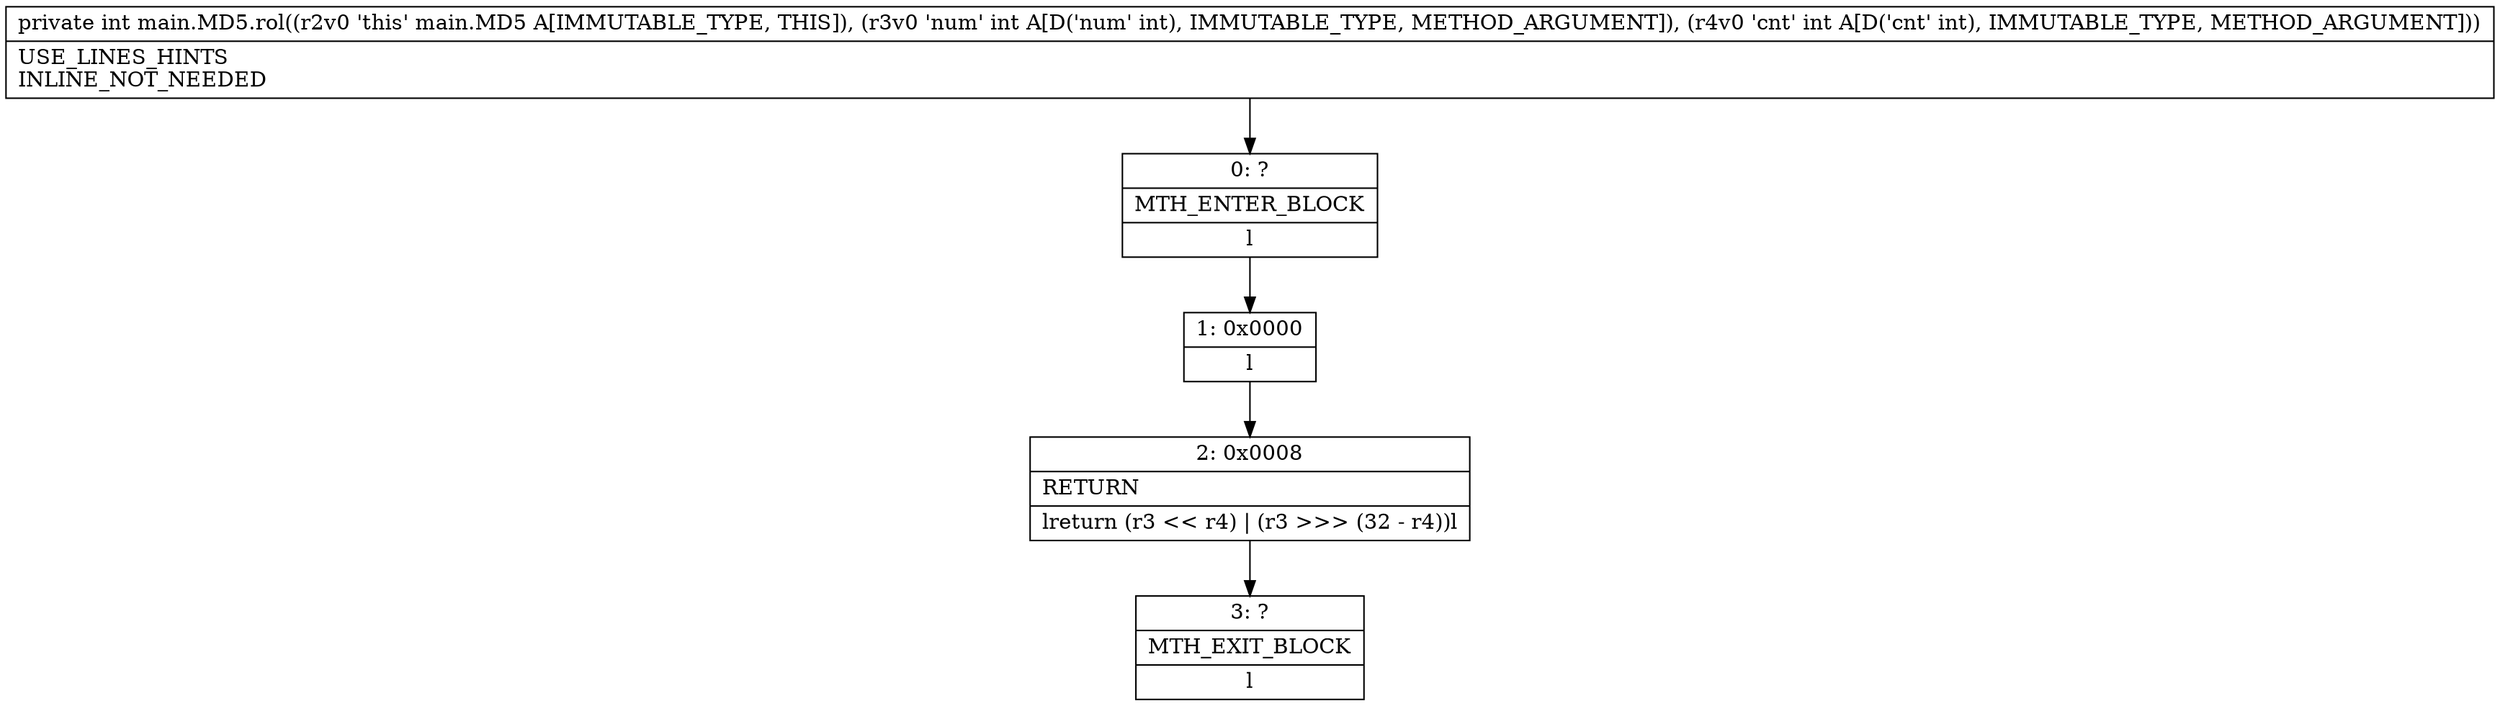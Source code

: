 digraph "CFG formain.MD5.rol(II)I" {
Node_0 [shape=record,label="{0\:\ ?|MTH_ENTER_BLOCK\l|l}"];
Node_1 [shape=record,label="{1\:\ 0x0000|l}"];
Node_2 [shape=record,label="{2\:\ 0x0008|RETURN\l|lreturn (r3 \<\< r4) \| (r3 \>\>\> (32 \- r4))l}"];
Node_3 [shape=record,label="{3\:\ ?|MTH_EXIT_BLOCK\l|l}"];
MethodNode[shape=record,label="{private int main.MD5.rol((r2v0 'this' main.MD5 A[IMMUTABLE_TYPE, THIS]), (r3v0 'num' int A[D('num' int), IMMUTABLE_TYPE, METHOD_ARGUMENT]), (r4v0 'cnt' int A[D('cnt' int), IMMUTABLE_TYPE, METHOD_ARGUMENT]))  | USE_LINES_HINTS\lINLINE_NOT_NEEDED\l}"];
MethodNode -> Node_0;
Node_0 -> Node_1;
Node_1 -> Node_2;
Node_2 -> Node_3;
}

